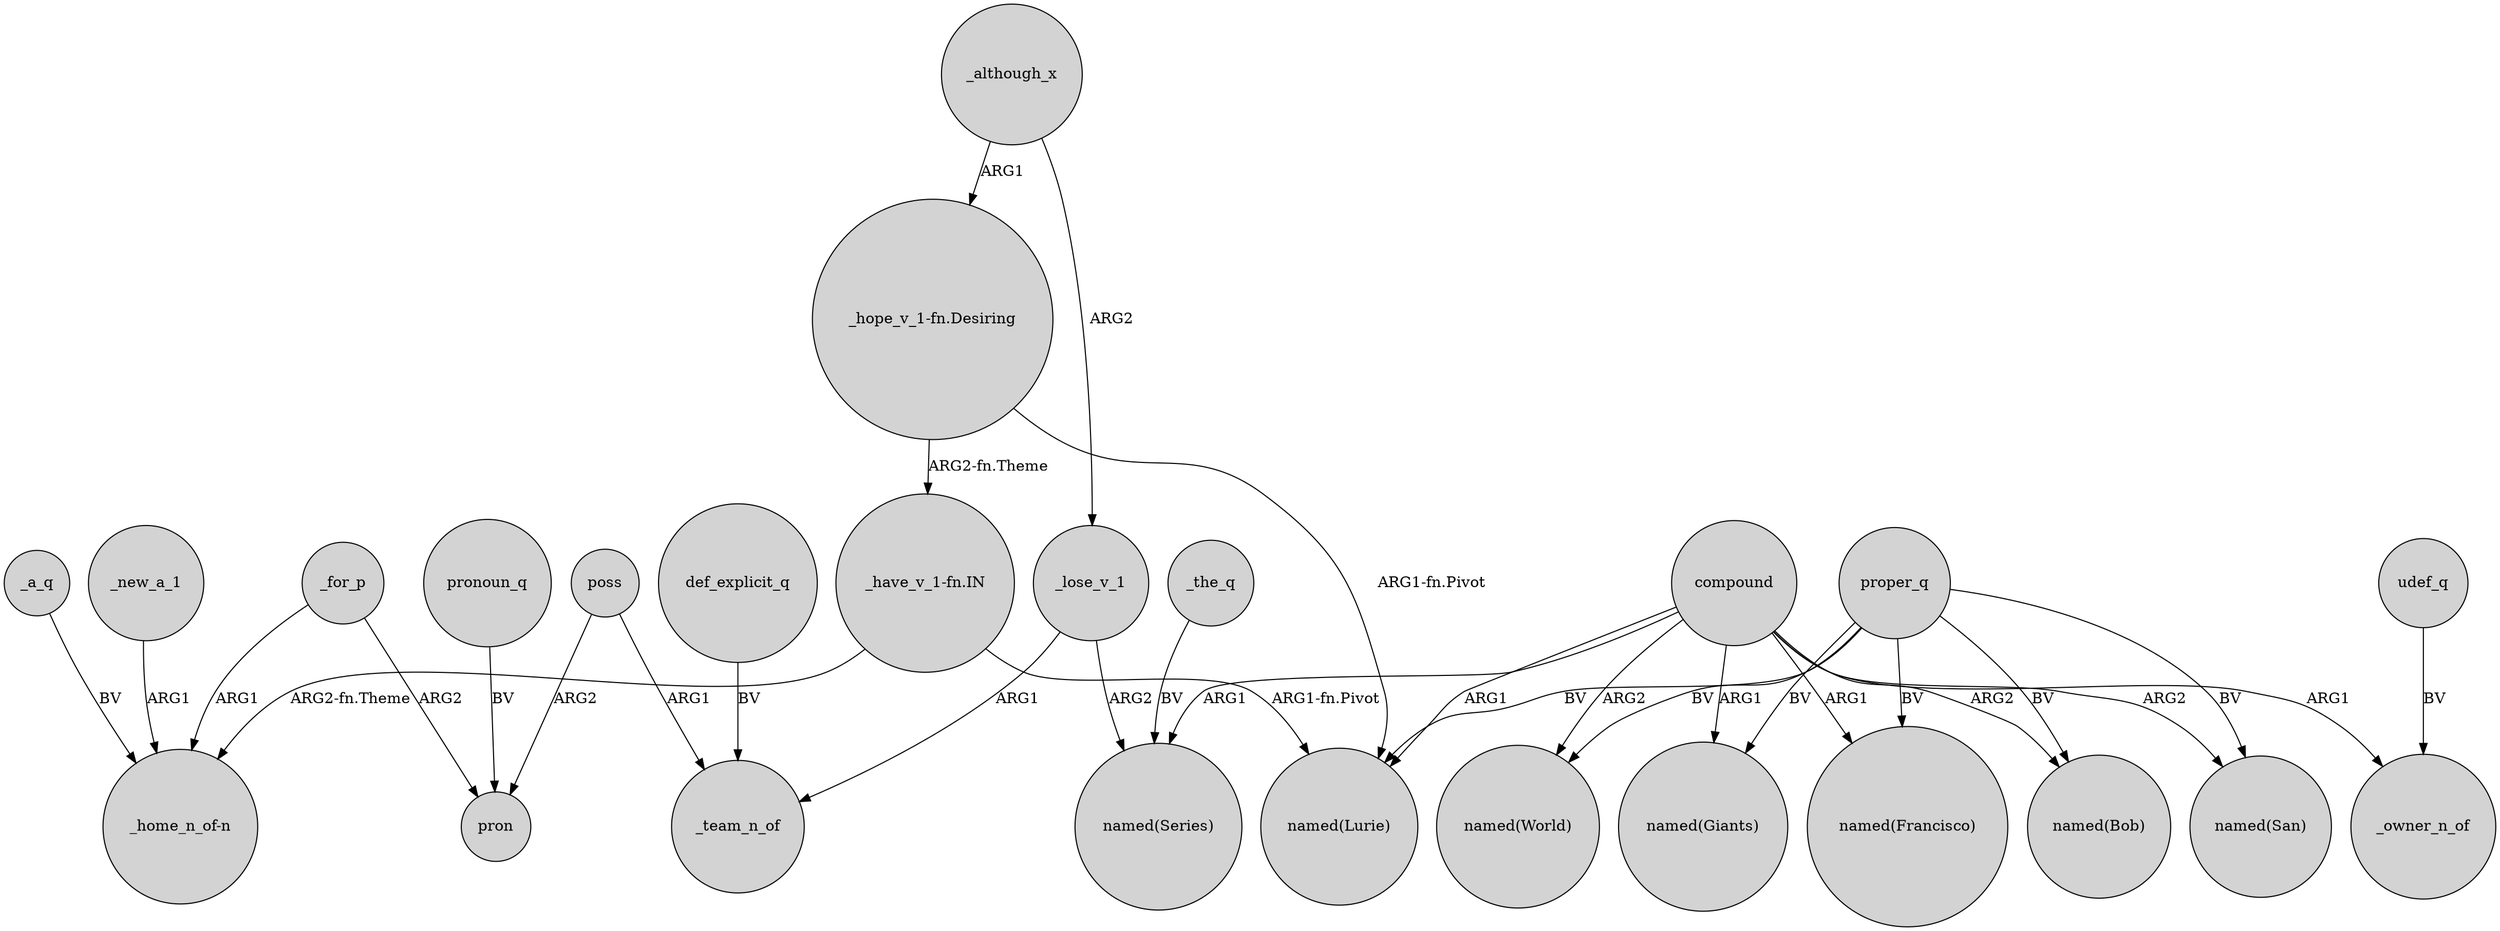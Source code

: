 digraph {
	node [shape=circle style=filled]
	_although_x -> "_hope_v_1-fn.Desiring" [label=ARG1]
	"_have_v_1-fn.IN" -> "_home_n_of-n" [label="ARG2-fn.Theme"]
	_lose_v_1 -> _team_n_of [label=ARG1]
	def_explicit_q -> _team_n_of [label=BV]
	poss -> pron [label=ARG2]
	"_have_v_1-fn.IN" -> "named(Lurie)" [label="ARG1-fn.Pivot"]
	proper_q -> "named(Francisco)" [label=BV]
	_for_p -> "_home_n_of-n" [label=ARG1]
	compound -> "named(San)" [label=ARG2]
	_a_q -> "_home_n_of-n" [label=BV]
	"_hope_v_1-fn.Desiring" -> "_have_v_1-fn.IN" [label="ARG2-fn.Theme"]
	_the_q -> "named(Series)" [label=BV]
	_lose_v_1 -> "named(Series)" [label=ARG2]
	proper_q -> "named(Bob)" [label=BV]
	compound -> "named(Series)" [label=ARG1]
	_although_x -> _lose_v_1 [label=ARG2]
	poss -> _team_n_of [label=ARG1]
	compound -> "named(Bob)" [label=ARG2]
	pronoun_q -> pron [label=BV]
	compound -> "named(Giants)" [label=ARG1]
	_for_p -> pron [label=ARG2]
	compound -> "named(World)" [label=ARG2]
	"_hope_v_1-fn.Desiring" -> "named(Lurie)" [label="ARG1-fn.Pivot"]
	proper_q -> "named(World)" [label=BV]
	compound -> "named(Francisco)" [label=ARG1]
	udef_q -> _owner_n_of [label=BV]
	proper_q -> "named(Giants)" [label=BV]
	compound -> "named(Lurie)" [label=ARG1]
	proper_q -> "named(San)" [label=BV]
	compound -> _owner_n_of [label=ARG1]
	proper_q -> "named(Lurie)" [label=BV]
	_new_a_1 -> "_home_n_of-n" [label=ARG1]
}
